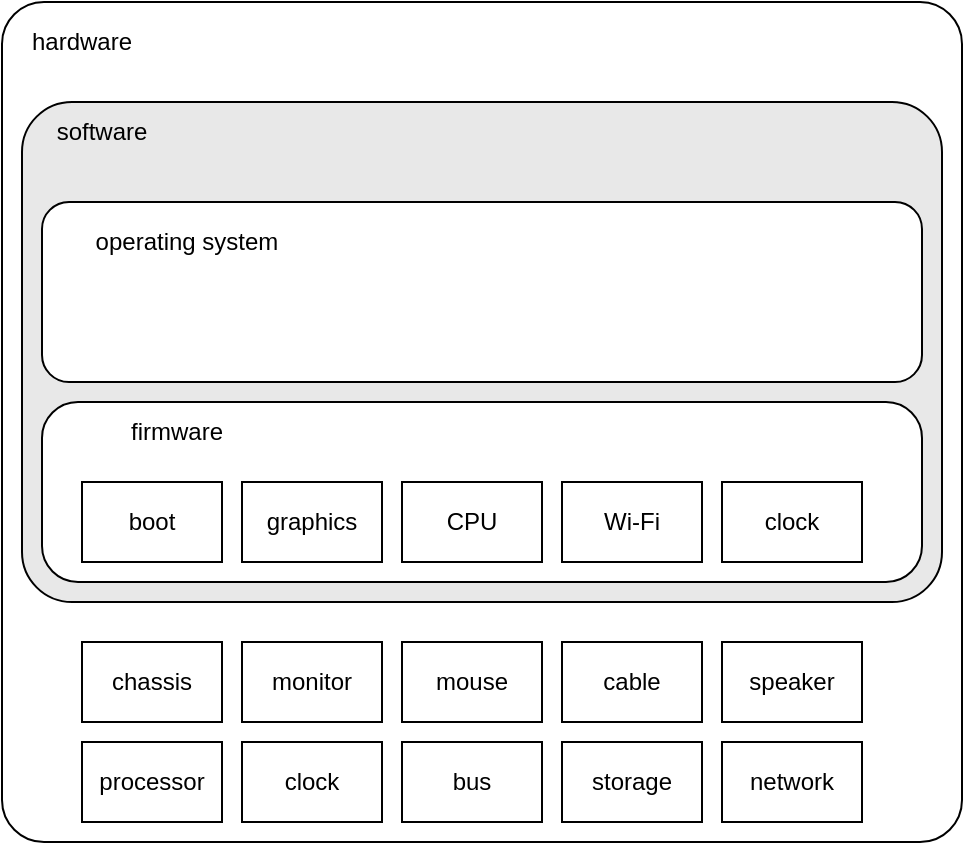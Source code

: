 <mxfile version="21.1.1" type="device">
  <diagram id="aZzCiTEgSDXypdaJf5oC" name="Page-1">
    <mxGraphModel dx="3469" dy="1015" grid="1" gridSize="10" guides="1" tooltips="1" connect="1" arrows="1" fold="1" page="1" pageScale="1" pageWidth="827" pageHeight="1169" math="0" shadow="0">
      <root>
        <mxCell id="0" />
        <mxCell id="1" parent="0" />
        <mxCell id="qcJDbEwE1XpdXQrslt51-1" value="" style="rounded=1;whiteSpace=wrap;html=1;arcSize=5;imageHeight=24;" parent="1" vertex="1">
          <mxGeometry x="-2460" y="550" width="480" height="420" as="geometry" />
        </mxCell>
        <mxCell id="qcJDbEwE1XpdXQrslt51-2" value="" style="rounded=1;whiteSpace=wrap;html=1;arcSize=10;fillColor=#E8E8E8;" parent="1" vertex="1">
          <mxGeometry x="-2450" y="600" width="460" height="250" as="geometry" />
        </mxCell>
        <mxCell id="qcJDbEwE1XpdXQrslt51-55" value="" style="rounded=1;whiteSpace=wrap;html=1;arcSize=15;" parent="1" vertex="1">
          <mxGeometry x="-2440" y="650" width="440" height="90" as="geometry" />
        </mxCell>
        <mxCell id="qcJDbEwE1XpdXQrslt51-26" value="" style="rounded=1;whiteSpace=wrap;html=1;arcSize=20;imageHeight=24;" parent="1" vertex="1">
          <mxGeometry x="-2440" y="750" width="440" height="90" as="geometry" />
        </mxCell>
        <mxCell id="qcJDbEwE1XpdXQrslt51-3" value="chassis" style="rounded=0;whiteSpace=wrap;html=1;" parent="1" vertex="1">
          <mxGeometry x="-2420" y="870" width="70" height="40" as="geometry" />
        </mxCell>
        <mxCell id="qcJDbEwE1XpdXQrslt51-11" value="monitor" style="rounded=0;whiteSpace=wrap;html=1;" parent="1" vertex="1">
          <mxGeometry x="-2340" y="870" width="70" height="40" as="geometry" />
        </mxCell>
        <mxCell id="qcJDbEwE1XpdXQrslt51-14" value="mouse" style="rounded=0;whiteSpace=wrap;html=1;" parent="1" vertex="1">
          <mxGeometry x="-2260" y="870" width="70" height="40" as="geometry" />
        </mxCell>
        <mxCell id="qcJDbEwE1XpdXQrslt51-15" value="cable" style="rounded=0;whiteSpace=wrap;html=1;" parent="1" vertex="1">
          <mxGeometry x="-2180" y="870" width="70" height="40" as="geometry" />
        </mxCell>
        <mxCell id="qcJDbEwE1XpdXQrslt51-16" value="speaker" style="rounded=0;whiteSpace=wrap;html=1;" parent="1" vertex="1">
          <mxGeometry x="-2100" y="870" width="70" height="40" as="geometry" />
        </mxCell>
        <mxCell id="qcJDbEwE1XpdXQrslt51-24" value="software" style="text;html=1;strokeColor=none;fillColor=none;align=center;verticalAlign=middle;whiteSpace=wrap;rounded=0;" parent="1" vertex="1">
          <mxGeometry x="-2440" y="600" width="60" height="30" as="geometry" />
        </mxCell>
        <mxCell id="qcJDbEwE1XpdXQrslt51-25" value="hardware" style="text;html=1;strokeColor=none;fillColor=none;align=center;verticalAlign=middle;whiteSpace=wrap;rounded=0;" parent="1" vertex="1">
          <mxGeometry x="-2450" y="555" width="60" height="30" as="geometry" />
        </mxCell>
        <mxCell id="qcJDbEwE1XpdXQrslt51-42" value="processor" style="rounded=0;whiteSpace=wrap;html=1;" parent="1" vertex="1">
          <mxGeometry x="-2420" y="920" width="70" height="40" as="geometry" />
        </mxCell>
        <mxCell id="qcJDbEwE1XpdXQrslt51-43" value="clock" style="rounded=0;whiteSpace=wrap;html=1;" parent="1" vertex="1">
          <mxGeometry x="-2340" y="920" width="70" height="40" as="geometry" />
        </mxCell>
        <mxCell id="qcJDbEwE1XpdXQrslt51-44" value="bus" style="rounded=0;whiteSpace=wrap;html=1;" parent="1" vertex="1">
          <mxGeometry x="-2260" y="920" width="70" height="40" as="geometry" />
        </mxCell>
        <mxCell id="qcJDbEwE1XpdXQrslt51-45" value="storage" style="rounded=0;whiteSpace=wrap;html=1;" parent="1" vertex="1">
          <mxGeometry x="-2180" y="920" width="70" height="40" as="geometry" />
        </mxCell>
        <mxCell id="qcJDbEwE1XpdXQrslt51-46" value="network" style="rounded=0;whiteSpace=wrap;html=1;" parent="1" vertex="1">
          <mxGeometry x="-2100" y="920" width="70" height="40" as="geometry" />
        </mxCell>
        <mxCell id="qcJDbEwE1XpdXQrslt51-48" value="boot" style="rounded=0;whiteSpace=wrap;html=1;" parent="1" vertex="1">
          <mxGeometry x="-2420" y="790" width="70" height="40" as="geometry" />
        </mxCell>
        <mxCell id="qcJDbEwE1XpdXQrslt51-49" value="graphics" style="rounded=0;whiteSpace=wrap;html=1;" parent="1" vertex="1">
          <mxGeometry x="-2340" y="790" width="70" height="40" as="geometry" />
        </mxCell>
        <mxCell id="qcJDbEwE1XpdXQrslt51-50" value="CPU" style="rounded=0;whiteSpace=wrap;html=1;" parent="1" vertex="1">
          <mxGeometry x="-2260" y="790" width="70" height="40" as="geometry" />
        </mxCell>
        <mxCell id="qcJDbEwE1XpdXQrslt51-51" value="Wi-Fi" style="rounded=0;whiteSpace=wrap;html=1;" parent="1" vertex="1">
          <mxGeometry x="-2180" y="790" width="70" height="40" as="geometry" />
        </mxCell>
        <mxCell id="qcJDbEwE1XpdXQrslt51-52" value="clock" style="rounded=0;whiteSpace=wrap;html=1;" parent="1" vertex="1">
          <mxGeometry x="-2100" y="790" width="70" height="40" as="geometry" />
        </mxCell>
        <mxCell id="qcJDbEwE1XpdXQrslt51-54" value="firmware" style="text;html=1;strokeColor=none;fillColor=none;align=center;verticalAlign=middle;whiteSpace=wrap;rounded=0;" parent="1" vertex="1">
          <mxGeometry x="-2415" y="750" width="85" height="30" as="geometry" />
        </mxCell>
        <mxCell id="qcJDbEwE1XpdXQrslt51-57" value="operating system" style="text;html=1;strokeColor=none;fillColor=none;align=center;verticalAlign=middle;whiteSpace=wrap;rounded=0;" parent="1" vertex="1">
          <mxGeometry x="-2415" y="670" width="95" as="geometry" />
        </mxCell>
      </root>
    </mxGraphModel>
  </diagram>
</mxfile>
